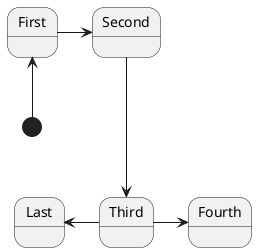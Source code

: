 @startuml

[*] -up-> First
First -ri-> Second
Second ---> Third
Third -> Fourth
Third -l-> Last

@enduml